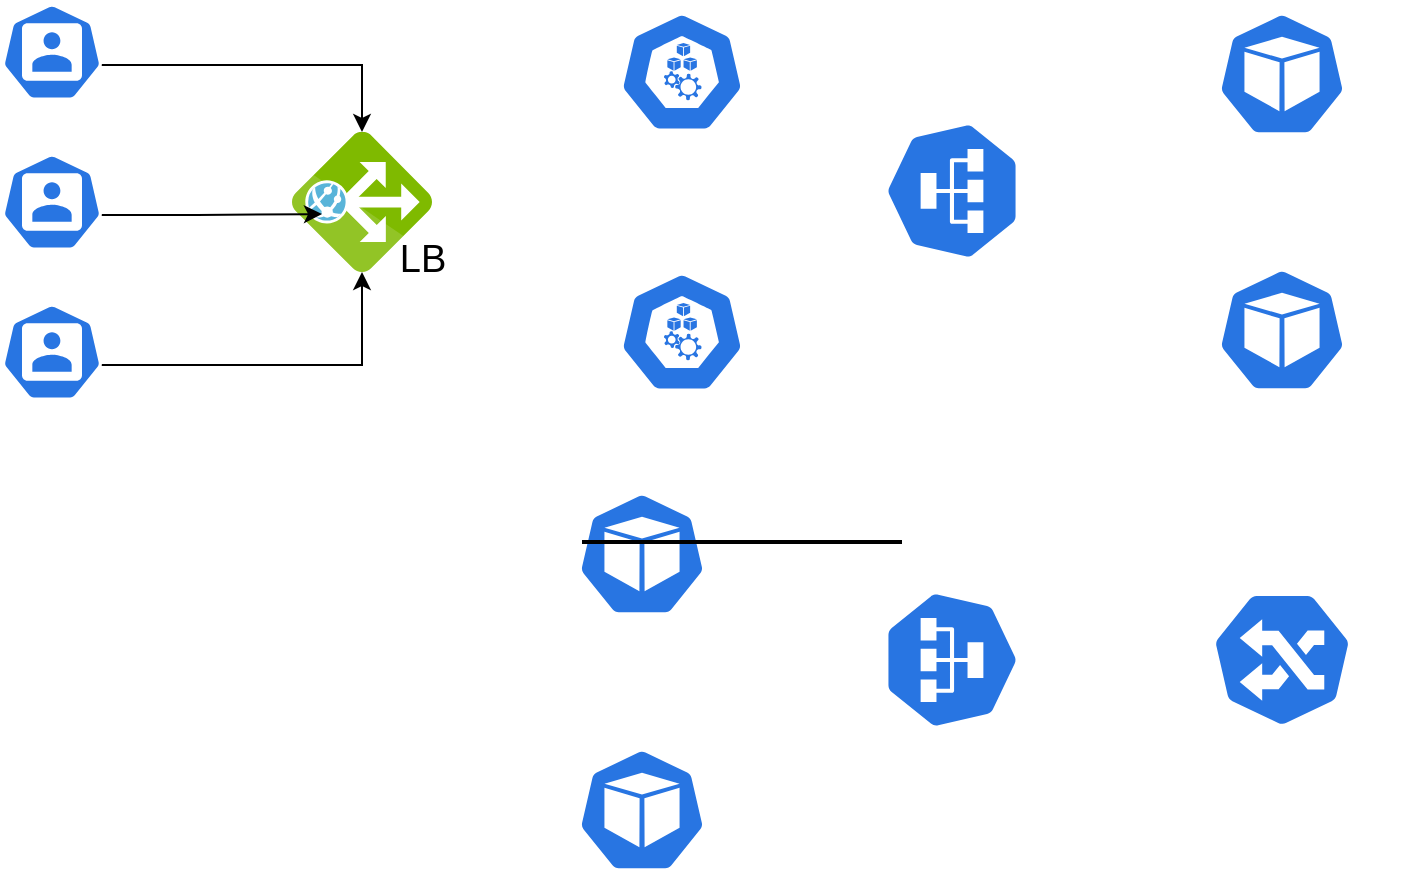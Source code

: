 <mxfile version="17.1.5" type="github">
  <diagram id="T-z73qjj3EYtQLlv2BbI" name="第 1 页">
    <mxGraphModel dx="1021" dy="529" grid="1" gridSize="10" guides="1" tooltips="1" connect="1" arrows="1" fold="1" page="1" pageScale="1" pageWidth="980" pageHeight="1390" math="0" shadow="0">
      <root>
        <mxCell id="0" />
        <mxCell id="1" parent="0" />
        <mxCell id="6sAhm8Tma2SEbeLi_Sfp-23" style="edgeStyle=orthogonalEdgeStyle;rounded=0;orthogonalLoop=1;jettySize=auto;html=1;exitX=0.995;exitY=0.63;exitDx=0;exitDy=0;exitPerimeter=0;fontSize=19;" edge="1" parent="1" source="6sAhm8Tma2SEbeLi_Sfp-3" target="6sAhm8Tma2SEbeLi_Sfp-4">
          <mxGeometry relative="1" as="geometry" />
        </mxCell>
        <mxCell id="6sAhm8Tma2SEbeLi_Sfp-3" value="" style="sketch=0;html=1;dashed=0;whitespace=wrap;fillColor=#2875E2;strokeColor=#ffffff;points=[[0.005,0.63,0],[0.1,0.2,0],[0.9,0.2,0],[0.5,0,0],[0.995,0.63,0],[0.72,0.99,0],[0.5,1,0],[0.28,0.99,0]];shape=mxgraph.kubernetes.icon;prIcon=user" vertex="1" parent="1">
          <mxGeometry x="40" y="65" width="50" height="50" as="geometry" />
        </mxCell>
        <mxCell id="6sAhm8Tma2SEbeLi_Sfp-4" value="" style="sketch=0;aspect=fixed;html=1;points=[];align=center;image;fontSize=12;image=img/lib/mscae/Application_Gateway.svg;rotation=-90;" vertex="1" parent="1">
          <mxGeometry x="185" y="130" width="70" height="70" as="geometry" />
        </mxCell>
        <mxCell id="6sAhm8Tma2SEbeLi_Sfp-21" style="edgeStyle=orthogonalEdgeStyle;rounded=0;orthogonalLoop=1;jettySize=auto;html=1;exitX=0.995;exitY=0.63;exitDx=0;exitDy=0;exitPerimeter=0;entryX=0.414;entryY=0.214;entryDx=0;entryDy=0;entryPerimeter=0;fontSize=19;" edge="1" parent="1" source="6sAhm8Tma2SEbeLi_Sfp-5" target="6sAhm8Tma2SEbeLi_Sfp-4">
          <mxGeometry relative="1" as="geometry" />
        </mxCell>
        <mxCell id="6sAhm8Tma2SEbeLi_Sfp-5" value="" style="sketch=0;html=1;dashed=0;whitespace=wrap;fillColor=#2875E2;strokeColor=#ffffff;points=[[0.005,0.63,0],[0.1,0.2,0],[0.9,0.2,0],[0.5,0,0],[0.995,0.63,0],[0.72,0.99,0],[0.5,1,0],[0.28,0.99,0]];shape=mxgraph.kubernetes.icon;prIcon=user" vertex="1" parent="1">
          <mxGeometry x="40" y="140" width="50" height="50" as="geometry" />
        </mxCell>
        <mxCell id="6sAhm8Tma2SEbeLi_Sfp-24" style="edgeStyle=orthogonalEdgeStyle;rounded=0;orthogonalLoop=1;jettySize=auto;html=1;exitX=0.995;exitY=0.63;exitDx=0;exitDy=0;exitPerimeter=0;fontSize=19;" edge="1" parent="1" source="6sAhm8Tma2SEbeLi_Sfp-6" target="6sAhm8Tma2SEbeLi_Sfp-4">
          <mxGeometry relative="1" as="geometry" />
        </mxCell>
        <mxCell id="6sAhm8Tma2SEbeLi_Sfp-6" value="" style="sketch=0;html=1;dashed=0;whitespace=wrap;fillColor=#2875E2;strokeColor=#ffffff;points=[[0.005,0.63,0],[0.1,0.2,0],[0.9,0.2,0],[0.5,0,0],[0.995,0.63,0],[0.72,0.99,0],[0.5,1,0],[0.28,0.99,0]];shape=mxgraph.kubernetes.icon;prIcon=user" vertex="1" parent="1">
          <mxGeometry x="40" y="215" width="50" height="50" as="geometry" />
        </mxCell>
        <mxCell id="6sAhm8Tma2SEbeLi_Sfp-7" value="&lt;font style=&quot;font-size: 19px&quot;&gt;LB&lt;/font&gt;" style="text;html=1;align=center;verticalAlign=middle;resizable=0;points=[];autosize=1;strokeColor=none;fillColor=none;" vertex="1" parent="1">
          <mxGeometry x="230" y="184" width="40" height="20" as="geometry" />
        </mxCell>
        <mxCell id="6sAhm8Tma2SEbeLi_Sfp-8" value="" style="sketch=0;html=1;dashed=0;whitespace=wrap;fillColor=#2875E2;strokeColor=#ffffff;points=[[0.005,0.63,0],[0.1,0.2,0],[0.9,0.2,0],[0.5,0,0],[0.995,0.63,0],[0.72,0.99,0],[0.5,1,0],[0.28,0.99,0]];shape=mxgraph.kubernetes.icon;prIcon=node;fontSize=19;" vertex="1" parent="1">
          <mxGeometry x="330" y="70" width="100" height="60" as="geometry" />
        </mxCell>
        <mxCell id="6sAhm8Tma2SEbeLi_Sfp-9" value="" style="sketch=0;html=1;dashed=0;whitespace=wrap;fillColor=#2875E2;strokeColor=#ffffff;points=[[0.005,0.63,0],[0.1,0.2,0],[0.9,0.2,0],[0.5,0,0],[0.995,0.63,0],[0.72,0.99,0],[0.5,1,0],[0.28,0.99,0]];shape=mxgraph.kubernetes.icon;prIcon=node;fontSize=19;" vertex="1" parent="1">
          <mxGeometry x="330" y="200" width="100" height="60" as="geometry" />
        </mxCell>
        <mxCell id="6sAhm8Tma2SEbeLi_Sfp-10" value="" style="sketch=0;html=1;dashed=0;whitespace=wrap;fillColor=#2875E2;strokeColor=#ffffff;points=[[0.005,0.63,0],[0.1,0.2,0],[0.9,0.2,0],[0.5,0,0],[0.995,0.63,0],[0.72,0.99,0],[0.5,1,0],[0.28,0.99,0]];shape=mxgraph.kubernetes.icon;prIcon=svc;fontSize=19;rotation=-90;" vertex="1" parent="1">
          <mxGeometry x="480" y="115" width="70" height="89" as="geometry" />
        </mxCell>
        <mxCell id="6sAhm8Tma2SEbeLi_Sfp-11" value="" style="sketch=0;html=1;dashed=0;whitespace=wrap;fillColor=#2875E2;strokeColor=#ffffff;points=[[0.005,0.63,0],[0.1,0.2,0],[0.9,0.2,0],[0.5,0,0],[0.995,0.63,0],[0.72,0.99,0],[0.5,1,0],[0.28,0.99,0]];shape=mxgraph.kubernetes.icon;prIcon=pod;fontSize=19;" vertex="1" parent="1">
          <mxGeometry x="630" y="198" width="100" height="62" as="geometry" />
        </mxCell>
        <mxCell id="6sAhm8Tma2SEbeLi_Sfp-12" value="" style="sketch=0;html=1;dashed=0;whitespace=wrap;fillColor=#2875E2;strokeColor=#ffffff;points=[[0.005,0.63,0],[0.1,0.2,0],[0.9,0.2,0],[0.5,0,0],[0.995,0.63,0],[0.72,0.99,0],[0.5,1,0],[0.28,0.99,0]];shape=mxgraph.kubernetes.icon;prIcon=pod;fontSize=19;" vertex="1" parent="1">
          <mxGeometry x="630" y="70" width="100" height="62" as="geometry" />
        </mxCell>
        <mxCell id="6sAhm8Tma2SEbeLi_Sfp-13" value="" style="sketch=0;html=1;dashed=0;whitespace=wrap;fillColor=#2875E2;strokeColor=#ffffff;points=[[0.005,0.63,0],[0.1,0.2,0],[0.9,0.2,0],[0.5,0,0],[0.995,0.63,0],[0.72,0.99,0],[0.5,1,0],[0.28,0.99,0]];shape=mxgraph.kubernetes.icon;prIcon=ing;fontSize=19;rotation=-180;" vertex="1" parent="1">
          <mxGeometry x="620" y="360" width="120" height="68" as="geometry" />
        </mxCell>
        <mxCell id="6sAhm8Tma2SEbeLi_Sfp-14" value="" style="sketch=0;html=1;dashed=0;whitespace=wrap;fillColor=#2875E2;strokeColor=#ffffff;points=[[0.005,0.63,0],[0.1,0.2,0],[0.9,0.2,0],[0.5,0,0],[0.995,0.63,0],[0.72,0.99,0],[0.5,1,0],[0.28,0.99,0]];shape=mxgraph.kubernetes.icon;prIcon=svc;fontSize=19;rotation=90;" vertex="1" parent="1">
          <mxGeometry x="480" y="349.5" width="70" height="89" as="geometry" />
        </mxCell>
        <mxCell id="6sAhm8Tma2SEbeLi_Sfp-15" value="" style="sketch=0;html=1;dashed=0;whitespace=wrap;fillColor=#2875E2;strokeColor=#ffffff;points=[[0.005,0.63,0],[0.1,0.2,0],[0.9,0.2,0],[0.5,0,0],[0.995,0.63,0],[0.72,0.99,0],[0.5,1,0],[0.28,0.99,0]];shape=mxgraph.kubernetes.icon;prIcon=pod;fontSize=19;" vertex="1" parent="1">
          <mxGeometry x="630" y="198" width="100" height="62" as="geometry" />
        </mxCell>
        <mxCell id="6sAhm8Tma2SEbeLi_Sfp-16" value="" style="sketch=0;html=1;dashed=0;whitespace=wrap;fillColor=#2875E2;strokeColor=#ffffff;points=[[0.005,0.63,0],[0.1,0.2,0],[0.9,0.2,0],[0.5,0,0],[0.995,0.63,0],[0.72,0.99,0],[0.5,1,0],[0.28,0.99,0]];shape=mxgraph.kubernetes.icon;prIcon=pod;fontSize=19;" vertex="1" parent="1">
          <mxGeometry x="310" y="310" width="100" height="62" as="geometry" />
        </mxCell>
        <mxCell id="6sAhm8Tma2SEbeLi_Sfp-17" value="" style="sketch=0;html=1;dashed=0;whitespace=wrap;fillColor=#2875E2;strokeColor=#ffffff;points=[[0.005,0.63,0],[0.1,0.2,0],[0.9,0.2,0],[0.5,0,0],[0.995,0.63,0],[0.72,0.99,0],[0.5,1,0],[0.28,0.99,0]];shape=mxgraph.kubernetes.icon;prIcon=pod;fontSize=19;" vertex="1" parent="1">
          <mxGeometry x="310" y="438" width="100" height="62" as="geometry" />
        </mxCell>
        <mxCell id="6sAhm8Tma2SEbeLi_Sfp-19" value="" style="line;strokeWidth=2;html=1;fontSize=19;" vertex="1" parent="1">
          <mxGeometry x="330" y="330" width="160" height="10" as="geometry" />
        </mxCell>
      </root>
    </mxGraphModel>
  </diagram>
</mxfile>
